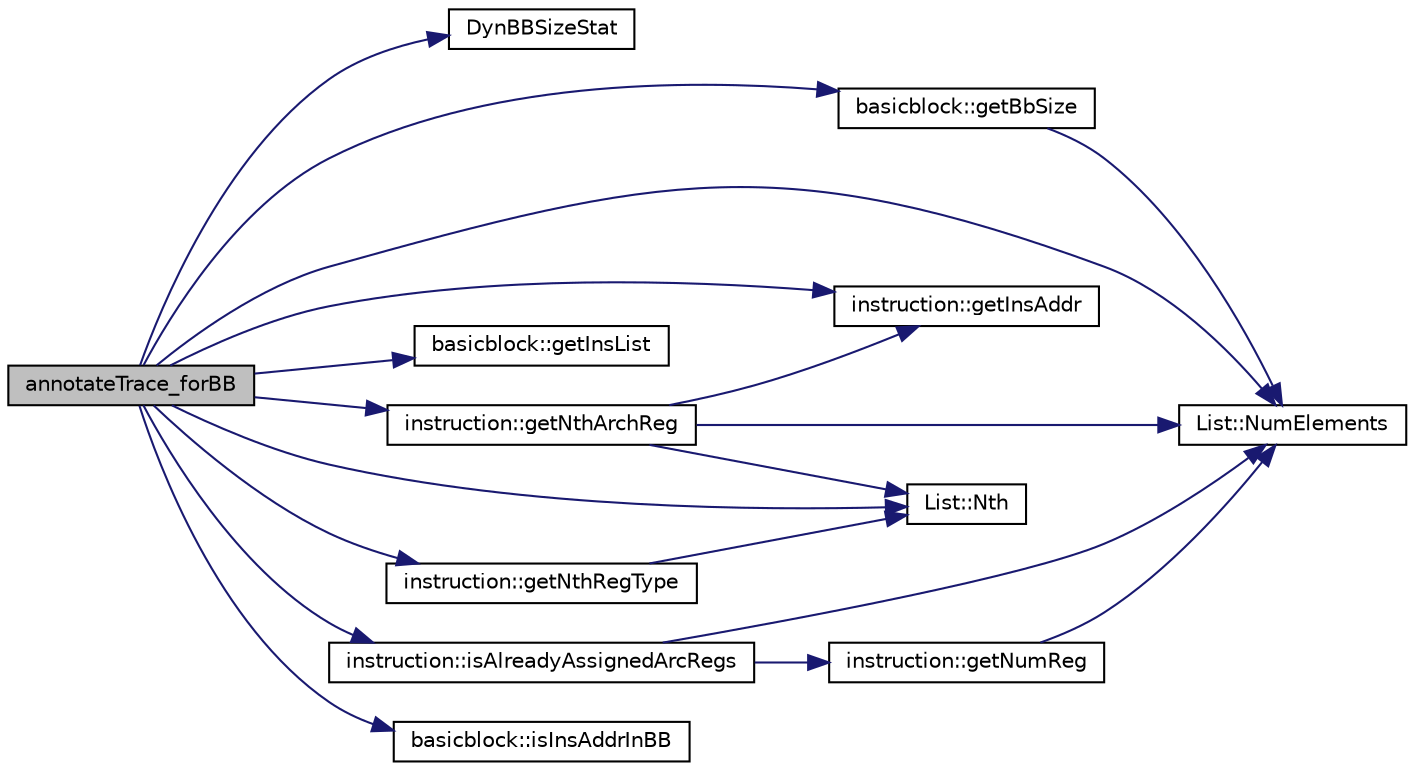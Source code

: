 digraph G
{
  edge [fontname="Helvetica",fontsize="10",labelfontname="Helvetica",labelfontsize="10"];
  node [fontname="Helvetica",fontsize="10",shape=record];
  rankdir=LR;
  Node1 [label="annotateTrace_forBB",height=0.2,width=0.4,color="black", fillcolor="grey75", style="filled" fontcolor="black"];
  Node1 -> Node2 [color="midnightblue",fontsize="10",style="solid"];
  Node2 [label="DynBBSizeStat",height=0.2,width=0.4,color="black", fillcolor="white", style="filled",URL="$stat_8cpp.html#ab157f0e7c21ee60b5b4212d99e5cfa48"];
  Node1 -> Node3 [color="midnightblue",fontsize="10",style="solid"];
  Node3 [label="basicblock::getBbSize",height=0.2,width=0.4,color="black", fillcolor="white", style="filled",URL="$classbasicblock.html#a42862e82af55ea72dc2e69ad32f3df29"];
  Node3 -> Node4 [color="midnightblue",fontsize="10",style="solid"];
  Node4 [label="List::NumElements",height=0.2,width=0.4,color="black", fillcolor="white", style="filled",URL="$classList.html#ac2e9d50f703b01bf643fa6ce50837c26"];
  Node1 -> Node5 [color="midnightblue",fontsize="10",style="solid"];
  Node5 [label="instruction::getInsAddr",height=0.2,width=0.4,color="black", fillcolor="white", style="filled",URL="$classinstruction.html#ac1fabe854c85726785052c7a5ebf6d39"];
  Node1 -> Node6 [color="midnightblue",fontsize="10",style="solid"];
  Node6 [label="basicblock::getInsList",height=0.2,width=0.4,color="black", fillcolor="white", style="filled",URL="$classbasicblock.html#adc40d816c82feedc1f7027fc29470d90"];
  Node1 -> Node7 [color="midnightblue",fontsize="10",style="solid"];
  Node7 [label="instruction::getNthArchReg",height=0.2,width=0.4,color="black", fillcolor="white", style="filled",URL="$classinstruction.html#a7d49a66c0f3b426f1cf8fd335a5f3b6a"];
  Node7 -> Node5 [color="midnightblue",fontsize="10",style="solid"];
  Node7 -> Node8 [color="midnightblue",fontsize="10",style="solid"];
  Node8 [label="List::Nth",height=0.2,width=0.4,color="black", fillcolor="white", style="filled",URL="$classList.html#a5eb964816de33c85e1d46658ddf8c6c4"];
  Node7 -> Node4 [color="midnightblue",fontsize="10",style="solid"];
  Node1 -> Node9 [color="midnightblue",fontsize="10",style="solid"];
  Node9 [label="instruction::getNthRegType",height=0.2,width=0.4,color="black", fillcolor="white", style="filled",URL="$classinstruction.html#a9701f53aafaf1b2298378665059cef33"];
  Node9 -> Node8 [color="midnightblue",fontsize="10",style="solid"];
  Node1 -> Node10 [color="midnightblue",fontsize="10",style="solid"];
  Node10 [label="instruction::isAlreadyAssignedArcRegs",height=0.2,width=0.4,color="black", fillcolor="white", style="filled",URL="$classinstruction.html#ab5e9dd71fbc48781b528341a9a371a95"];
  Node10 -> Node11 [color="midnightblue",fontsize="10",style="solid"];
  Node11 [label="instruction::getNumReg",height=0.2,width=0.4,color="black", fillcolor="white", style="filled",URL="$classinstruction.html#af64e1265e882da7e152bd47cb7794c3b"];
  Node11 -> Node4 [color="midnightblue",fontsize="10",style="solid"];
  Node10 -> Node4 [color="midnightblue",fontsize="10",style="solid"];
  Node1 -> Node12 [color="midnightblue",fontsize="10",style="solid"];
  Node12 [label="basicblock::isInsAddrInBB",height=0.2,width=0.4,color="black", fillcolor="white", style="filled",URL="$classbasicblock.html#afd299af5d08655c4fbd10221f5edb556"];
  Node1 -> Node8 [color="midnightblue",fontsize="10",style="solid"];
  Node1 -> Node4 [color="midnightblue",fontsize="10",style="solid"];
}
